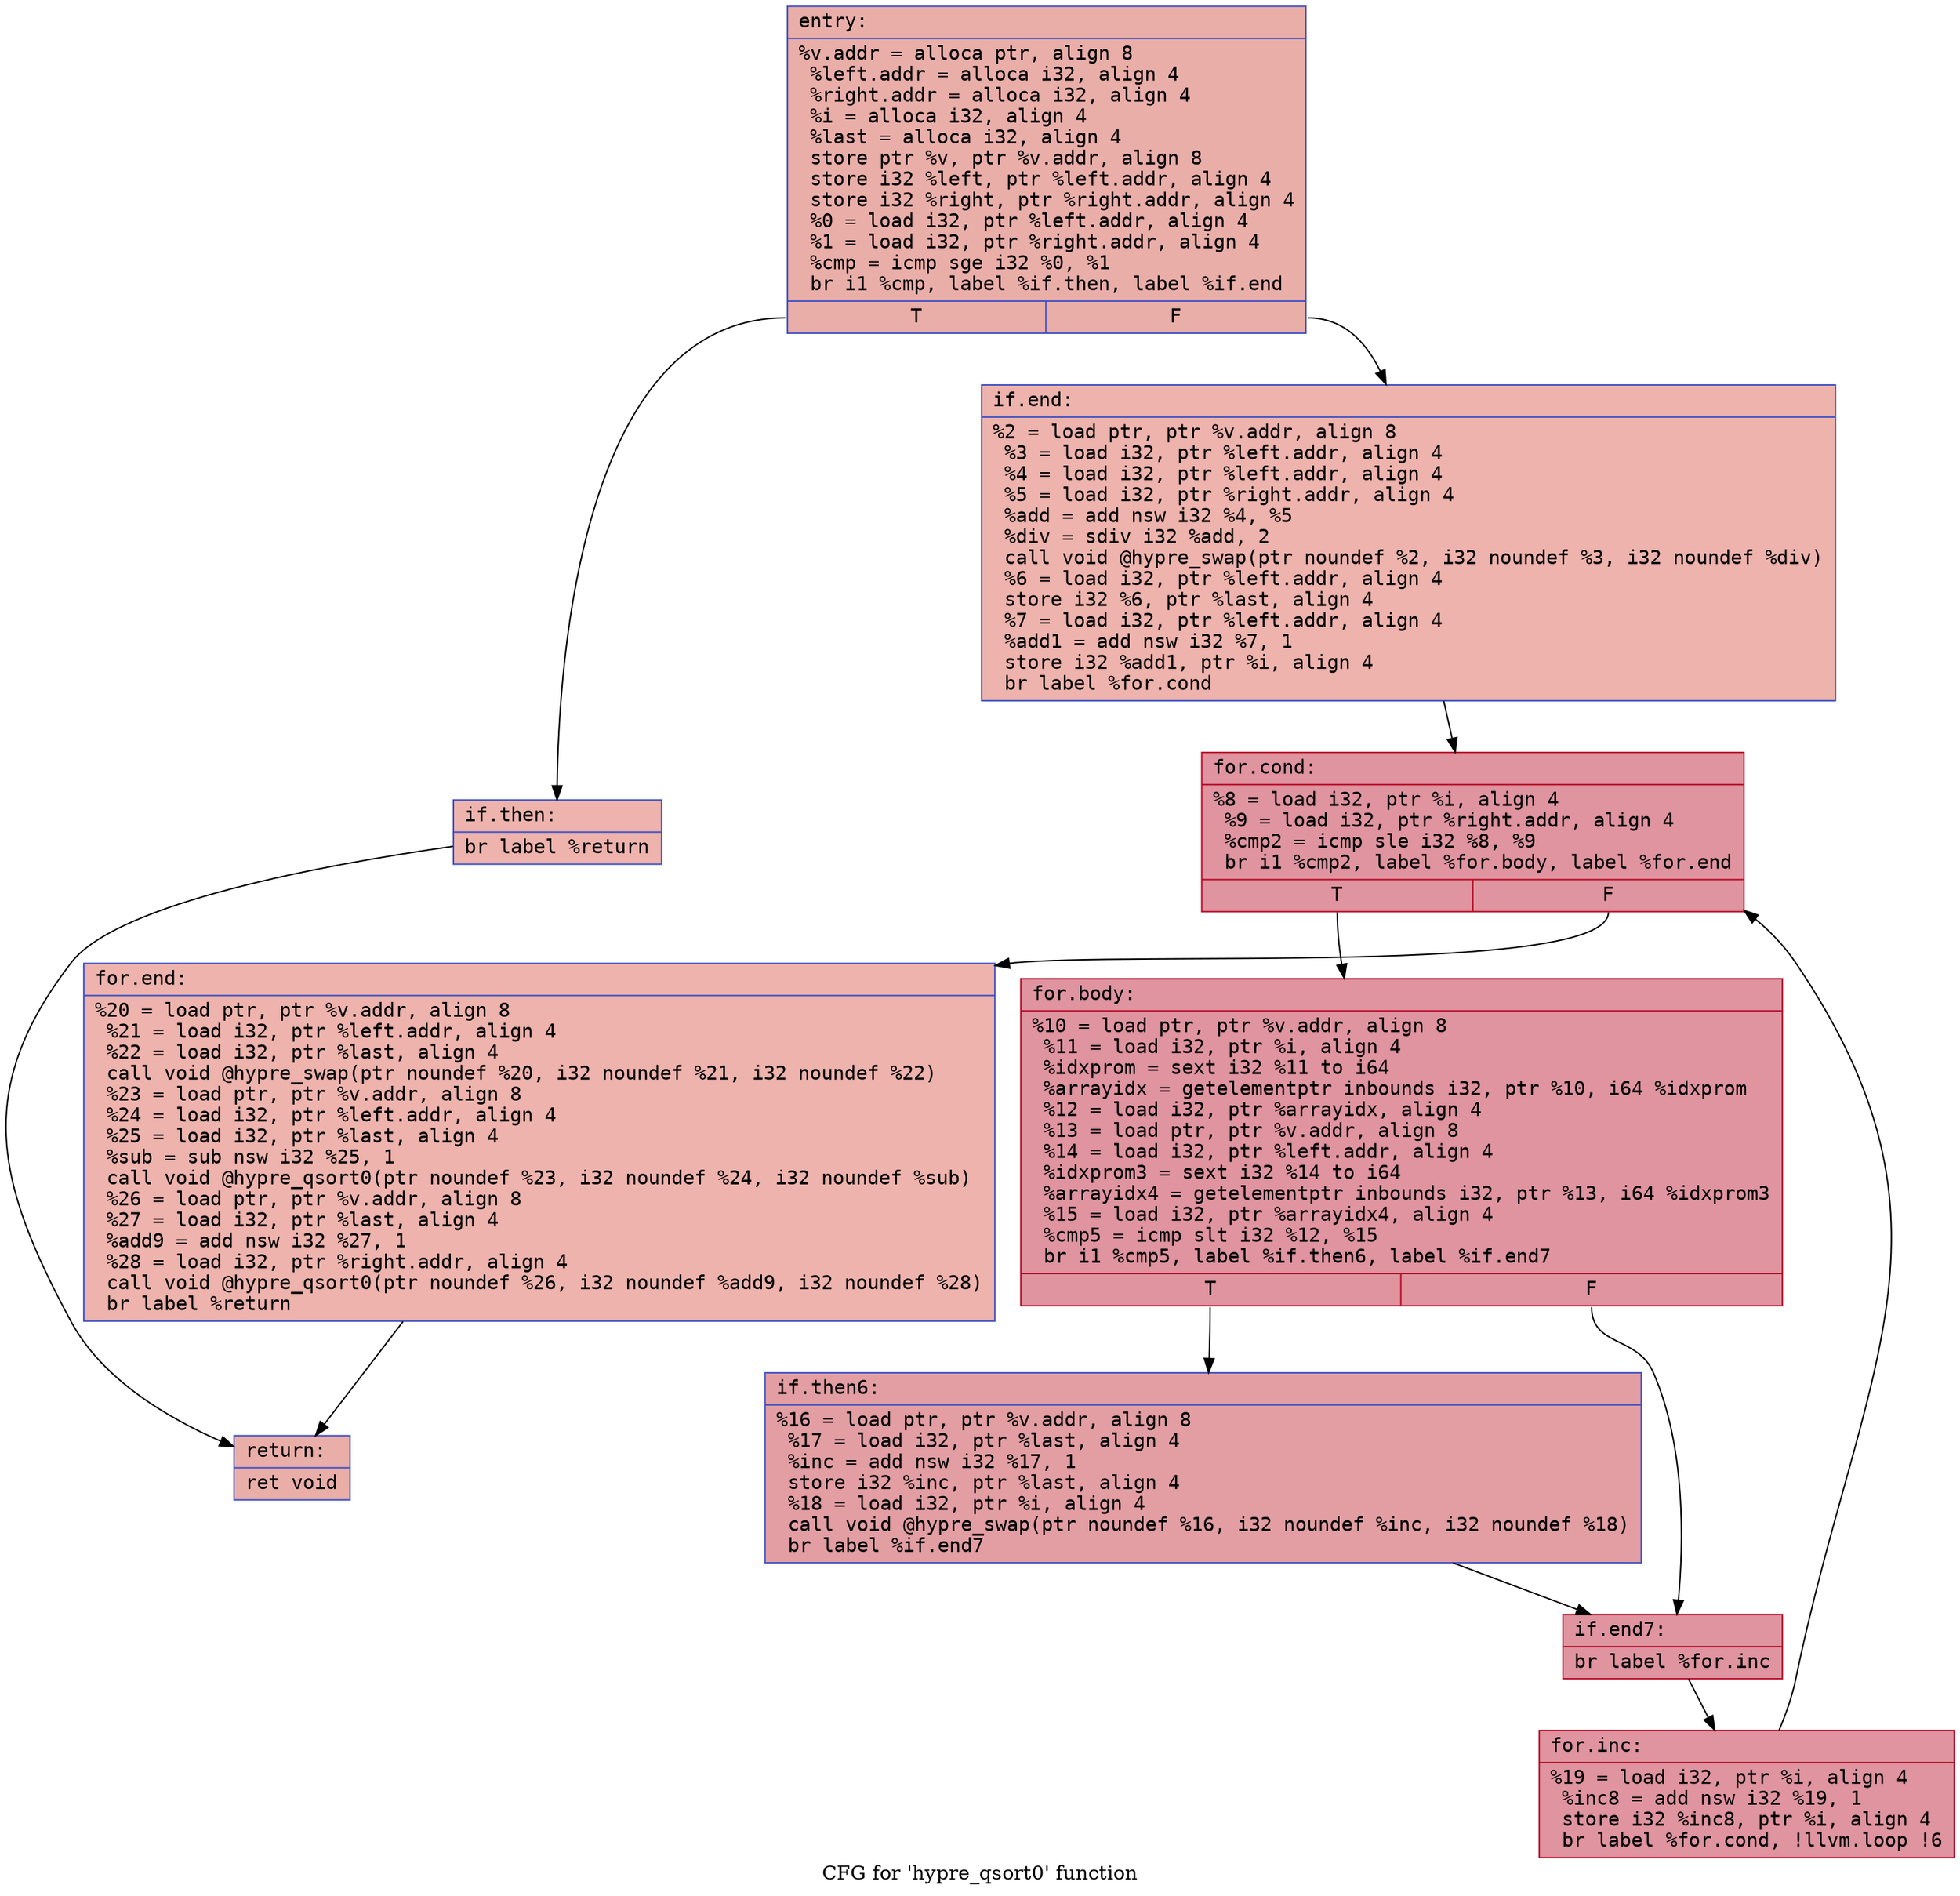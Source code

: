 digraph "CFG for 'hypre_qsort0' function" {
	label="CFG for 'hypre_qsort0' function";

	Node0x55570aaeab00 [shape=record,color="#3d50c3ff", style=filled, fillcolor="#d0473d70" fontname="Courier",label="{entry:\l|  %v.addr = alloca ptr, align 8\l  %left.addr = alloca i32, align 4\l  %right.addr = alloca i32, align 4\l  %i = alloca i32, align 4\l  %last = alloca i32, align 4\l  store ptr %v, ptr %v.addr, align 8\l  store i32 %left, ptr %left.addr, align 4\l  store i32 %right, ptr %right.addr, align 4\l  %0 = load i32, ptr %left.addr, align 4\l  %1 = load i32, ptr %right.addr, align 4\l  %cmp = icmp sge i32 %0, %1\l  br i1 %cmp, label %if.then, label %if.end\l|{<s0>T|<s1>F}}"];
	Node0x55570aaeab00:s0 -> Node0x55570aaeb1f0[tooltip="entry -> if.then\nProbability 50.00%" ];
	Node0x55570aaeab00:s1 -> Node0x55570aaeb260[tooltip="entry -> if.end\nProbability 50.00%" ];
	Node0x55570aaeb1f0 [shape=record,color="#3d50c3ff", style=filled, fillcolor="#d6524470" fontname="Courier",label="{if.then:\l|  br label %return\l}"];
	Node0x55570aaeb1f0 -> Node0x55570aaeb380[tooltip="if.then -> return\nProbability 100.00%" ];
	Node0x55570aaeb260 [shape=record,color="#3d50c3ff", style=filled, fillcolor="#d6524470" fontname="Courier",label="{if.end:\l|  %2 = load ptr, ptr %v.addr, align 8\l  %3 = load i32, ptr %left.addr, align 4\l  %4 = load i32, ptr %left.addr, align 4\l  %5 = load i32, ptr %right.addr, align 4\l  %add = add nsw i32 %4, %5\l  %div = sdiv i32 %add, 2\l  call void @hypre_swap(ptr noundef %2, i32 noundef %3, i32 noundef %div)\l  %6 = load i32, ptr %left.addr, align 4\l  store i32 %6, ptr %last, align 4\l  %7 = load i32, ptr %left.addr, align 4\l  %add1 = add nsw i32 %7, 1\l  store i32 %add1, ptr %i, align 4\l  br label %for.cond\l}"];
	Node0x55570aaeb260 -> Node0x55570aaec250[tooltip="if.end -> for.cond\nProbability 100.00%" ];
	Node0x55570aaec250 [shape=record,color="#b70d28ff", style=filled, fillcolor="#b70d2870" fontname="Courier",label="{for.cond:\l|  %8 = load i32, ptr %i, align 4\l  %9 = load i32, ptr %right.addr, align 4\l  %cmp2 = icmp sle i32 %8, %9\l  br i1 %cmp2, label %for.body, label %for.end\l|{<s0>T|<s1>F}}"];
	Node0x55570aaec250:s0 -> Node0x55570aaec4a0[tooltip="for.cond -> for.body\nProbability 96.88%" ];
	Node0x55570aaec250:s1 -> Node0x55570aaec520[tooltip="for.cond -> for.end\nProbability 3.12%" ];
	Node0x55570aaec4a0 [shape=record,color="#b70d28ff", style=filled, fillcolor="#b70d2870" fontname="Courier",label="{for.body:\l|  %10 = load ptr, ptr %v.addr, align 8\l  %11 = load i32, ptr %i, align 4\l  %idxprom = sext i32 %11 to i64\l  %arrayidx = getelementptr inbounds i32, ptr %10, i64 %idxprom\l  %12 = load i32, ptr %arrayidx, align 4\l  %13 = load ptr, ptr %v.addr, align 8\l  %14 = load i32, ptr %left.addr, align 4\l  %idxprom3 = sext i32 %14 to i64\l  %arrayidx4 = getelementptr inbounds i32, ptr %13, i64 %idxprom3\l  %15 = load i32, ptr %arrayidx4, align 4\l  %cmp5 = icmp slt i32 %12, %15\l  br i1 %cmp5, label %if.then6, label %if.end7\l|{<s0>T|<s1>F}}"];
	Node0x55570aaec4a0:s0 -> Node0x55570aaeb3f0[tooltip="for.body -> if.then6\nProbability 50.00%" ];
	Node0x55570aaec4a0:s1 -> Node0x55570aaeb470[tooltip="for.body -> if.end7\nProbability 50.00%" ];
	Node0x55570aaeb3f0 [shape=record,color="#3d50c3ff", style=filled, fillcolor="#be242e70" fontname="Courier",label="{if.then6:\l|  %16 = load ptr, ptr %v.addr, align 8\l  %17 = load i32, ptr %last, align 4\l  %inc = add nsw i32 %17, 1\l  store i32 %inc, ptr %last, align 4\l  %18 = load i32, ptr %i, align 4\l  call void @hypre_swap(ptr noundef %16, i32 noundef %inc, i32 noundef %18)\l  br label %if.end7\l}"];
	Node0x55570aaeb3f0 -> Node0x55570aaeb470[tooltip="if.then6 -> if.end7\nProbability 100.00%" ];
	Node0x55570aaeb470 [shape=record,color="#b70d28ff", style=filled, fillcolor="#b70d2870" fontname="Courier",label="{if.end7:\l|  br label %for.inc\l}"];
	Node0x55570aaeb470 -> Node0x55570aaed480[tooltip="if.end7 -> for.inc\nProbability 100.00%" ];
	Node0x55570aaed480 [shape=record,color="#b70d28ff", style=filled, fillcolor="#b70d2870" fontname="Courier",label="{for.inc:\l|  %19 = load i32, ptr %i, align 4\l  %inc8 = add nsw i32 %19, 1\l  store i32 %inc8, ptr %i, align 4\l  br label %for.cond, !llvm.loop !6\l}"];
	Node0x55570aaed480 -> Node0x55570aaec250[tooltip="for.inc -> for.cond\nProbability 100.00%" ];
	Node0x55570aaec520 [shape=record,color="#3d50c3ff", style=filled, fillcolor="#d6524470" fontname="Courier",label="{for.end:\l|  %20 = load ptr, ptr %v.addr, align 8\l  %21 = load i32, ptr %left.addr, align 4\l  %22 = load i32, ptr %last, align 4\l  call void @hypre_swap(ptr noundef %20, i32 noundef %21, i32 noundef %22)\l  %23 = load ptr, ptr %v.addr, align 8\l  %24 = load i32, ptr %left.addr, align 4\l  %25 = load i32, ptr %last, align 4\l  %sub = sub nsw i32 %25, 1\l  call void @hypre_qsort0(ptr noundef %23, i32 noundef %24, i32 noundef %sub)\l  %26 = load ptr, ptr %v.addr, align 8\l  %27 = load i32, ptr %last, align 4\l  %add9 = add nsw i32 %27, 1\l  %28 = load i32, ptr %right.addr, align 4\l  call void @hypre_qsort0(ptr noundef %26, i32 noundef %add9, i32 noundef %28)\l  br label %return\l}"];
	Node0x55570aaec520 -> Node0x55570aaeb380[tooltip="for.end -> return\nProbability 100.00%" ];
	Node0x55570aaeb380 [shape=record,color="#3d50c3ff", style=filled, fillcolor="#d0473d70" fontname="Courier",label="{return:\l|  ret void\l}"];
}
